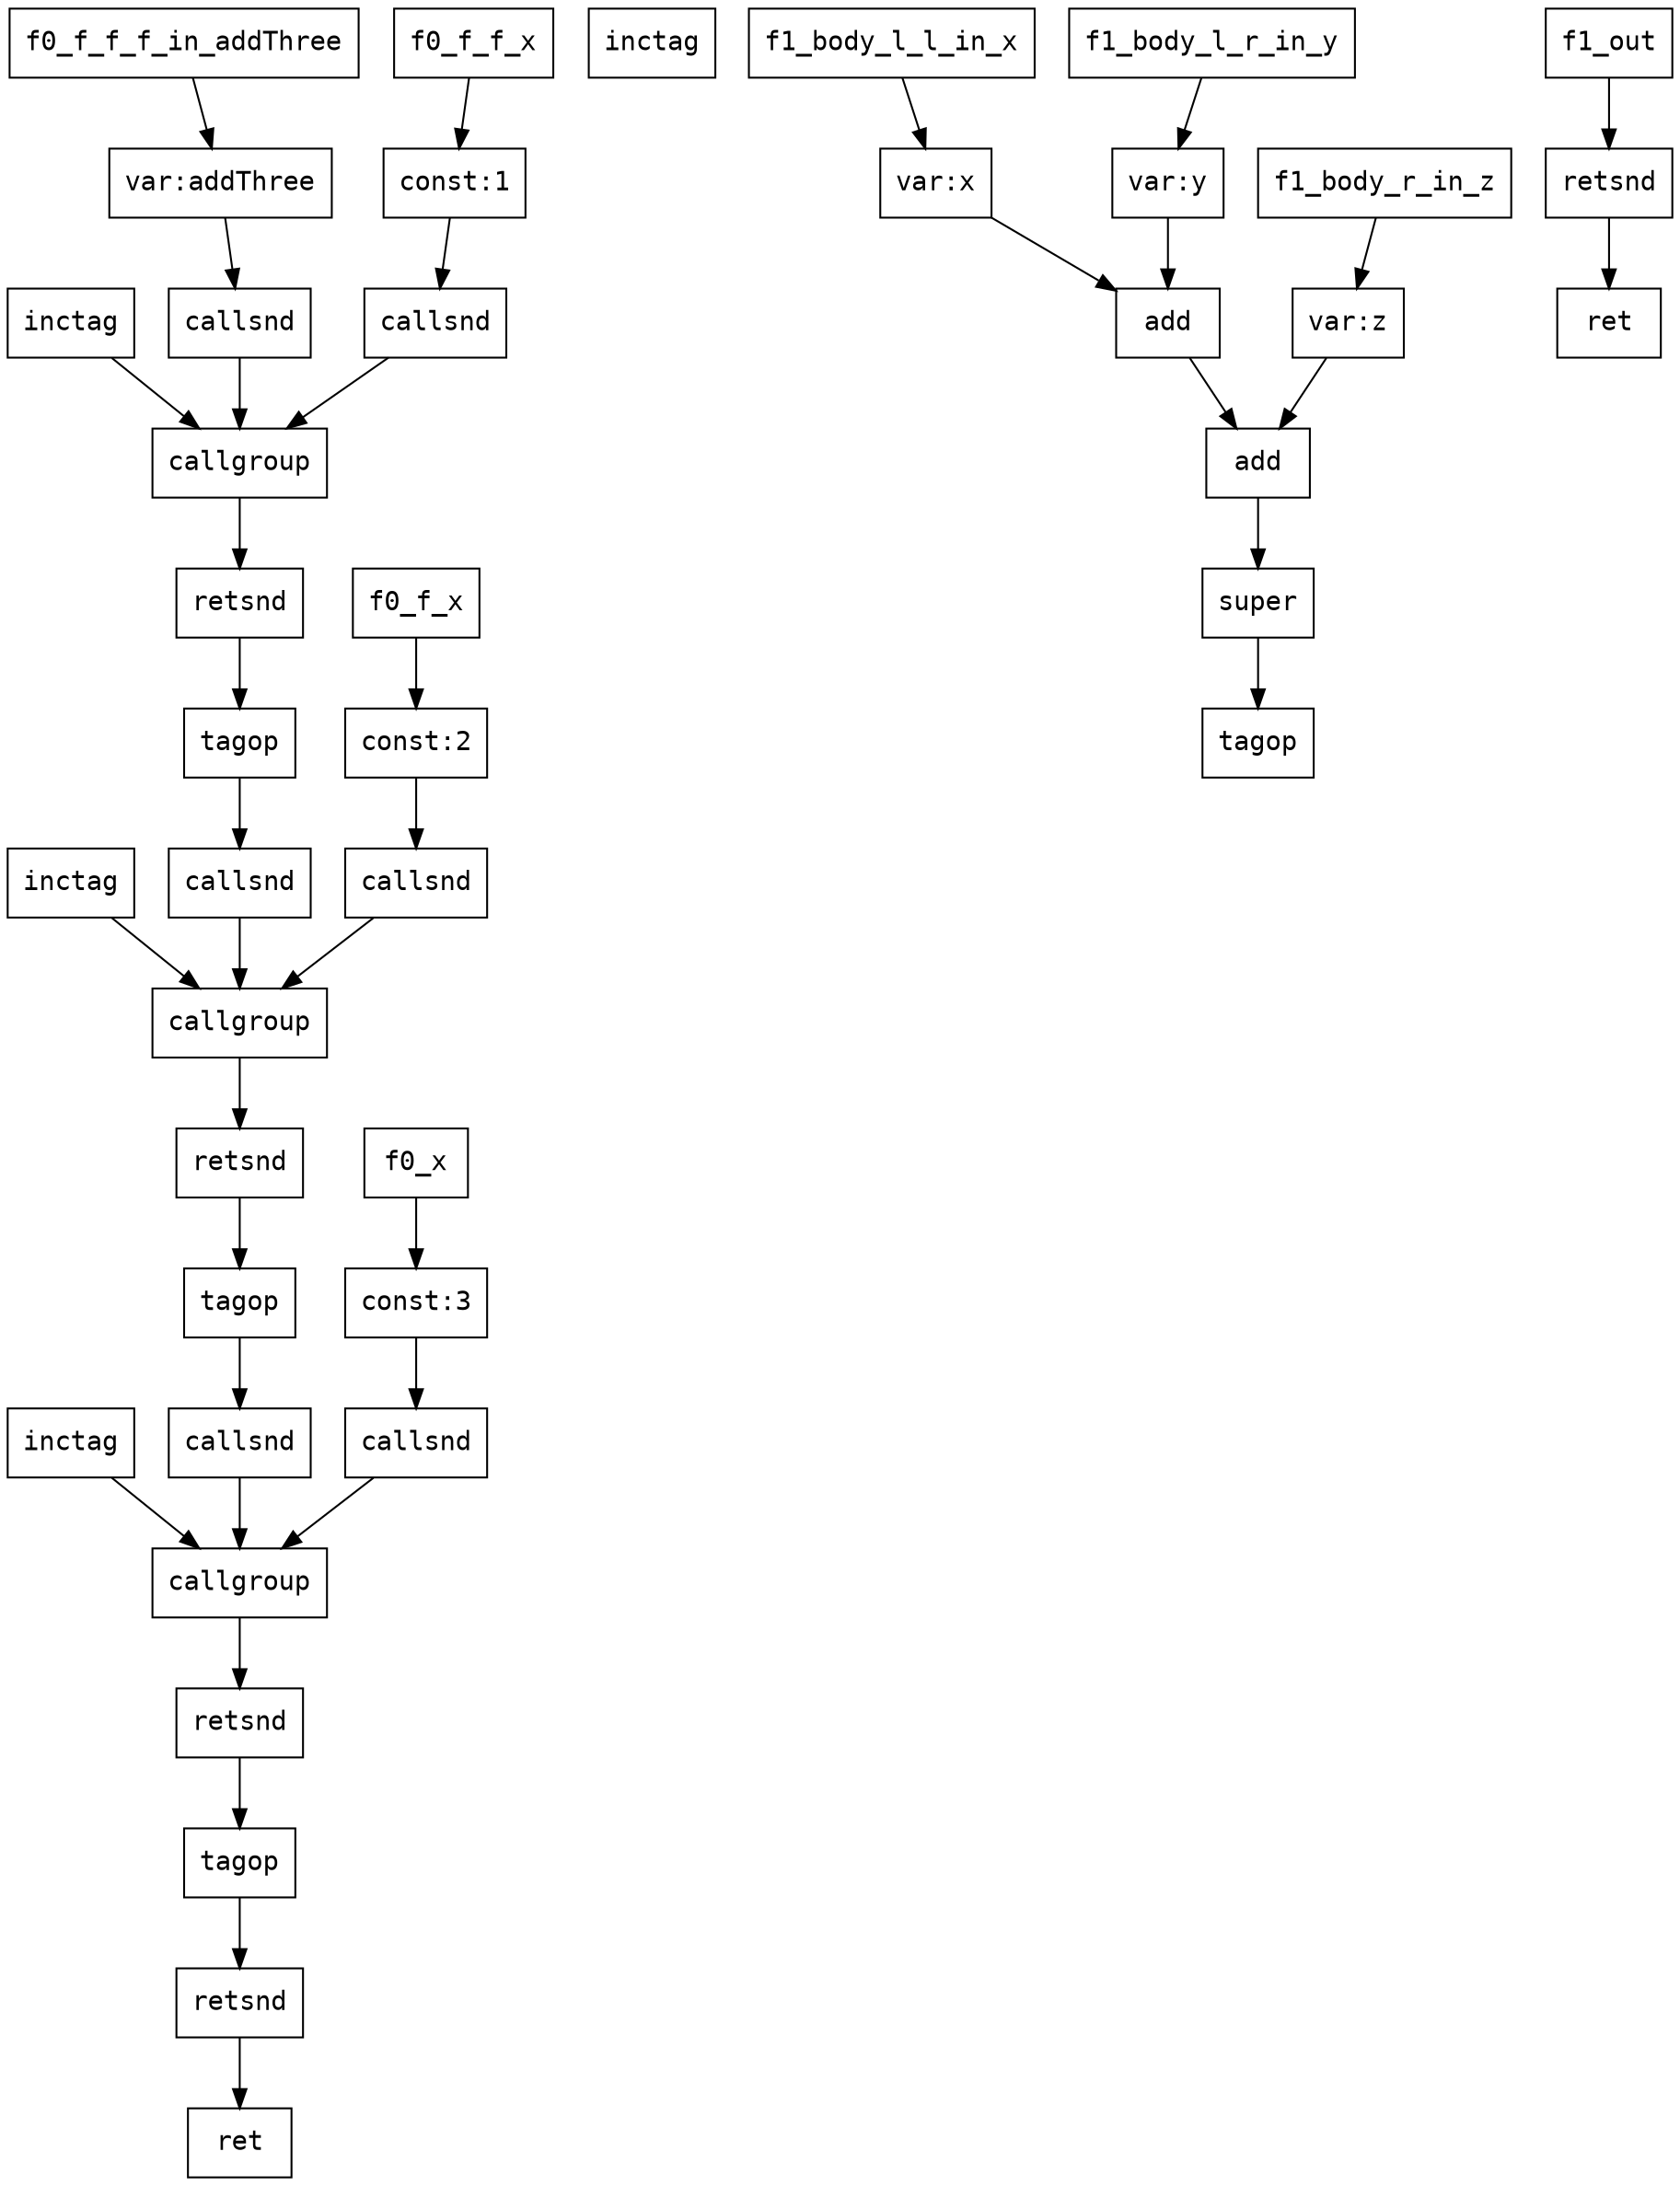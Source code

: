 digraph Dataflow {
  node [shape=record, fontname="Courier"];
  f0_inctag [label="inctag"];
  f0_inctag [label="inctag"];
  f0_f_inctag [label="inctag"];
  f0_f_f_inctag [label="inctag"];
  f0_f_f_f_out [label="var:addThree"];
  f0_f_f_f_in_addThree -> f0_f_f_f_out;
  f0_f_f_x_out [label="const:1"];
  f0_f_f_x -> f0_f_f_x_out;
  f0_f_f_cg [label="callgroup"];
  f0_f_f_inctag -> f0_f_f_cg;
  f0_f_f_cg_snd1 [label="callsnd"];
  f0_f_f_f_out -> f0_f_f_cg_snd1;
  f0_f_f_cg_snd1 -> f0_f_f_cg;
  f0_f_f_cg_snd2 [label="callsnd"];
  f0_f_f_x_out -> f0_f_f_cg_snd2;
  f0_f_f_cg_snd2 -> f0_f_f_cg;
  f0_f_f_cg_retsnd [label="retsnd"];
  f0_f_f_cg -> f0_f_f_cg_retsnd;
  f0_f_f_out [label="tagop"];
  f0_f_f_cg_retsnd -> f0_f_f_out;
  f0_f_x_out [label="const:2"];
  f0_f_x -> f0_f_x_out;
  f0_f_cg [label="callgroup"];
  f0_f_inctag -> f0_f_cg;
  f0_f_cg_snd1 [label="callsnd"];
  f0_f_f_out -> f0_f_cg_snd1;
  f0_f_cg_snd1 -> f0_f_cg;
  f0_f_cg_snd2 [label="callsnd"];
  f0_f_x_out -> f0_f_cg_snd2;
  f0_f_cg_snd2 -> f0_f_cg;
  f0_f_cg_retsnd [label="retsnd"];
  f0_f_cg -> f0_f_cg_retsnd;
  f0_f_out [label="tagop"];
  f0_f_cg_retsnd -> f0_f_out;
  f0_x_out [label="const:3"];
  f0_x -> f0_x_out;
  f0_cg [label="callgroup"];
  f0_inctag -> f0_cg;
  f0_cg_snd1 [label="callsnd"];
  f0_f_out -> f0_cg_snd1;
  f0_cg_snd1 -> f0_cg;
  f0_cg_snd2 [label="callsnd"];
  f0_x_out -> f0_cg_snd2;
  f0_cg_snd2 -> f0_cg;
  f0_cg_retsnd [label="retsnd"];
  f0_cg -> f0_cg_retsnd;
  f0_out [label="tagop"];
  f0_cg_retsnd -> f0_out;
  f0_retsnd [label="retsnd"];
  f0_out -> f0_retsnd;
  f0_ret [label="ret"];
  f0_retsnd -> f0_ret;
  f1_inctag [label="inctag"];
  f1 [label="super"];
  f1_tagop [label="tagop"];
  f1 -> f1_tagop;
  f1_body_l_l_out [label="var:x"];
  f1_body_l_l_in_x -> f1_body_l_l_out;
  f1_body_l_r_out [label="var:y"];
  f1_body_l_r_in_y -> f1_body_l_r_out;
  f1_body_l_out [label="add"];
  f1_body_l_l_out -> f1_body_l_out;
  f1_body_l_r_out -> f1_body_l_out;
  f1_body_r_out [label="var:z"];
  f1_body_r_in_z -> f1_body_r_out;
  f1_body_out [label="add"];
  f1_body_l_out -> f1_body_out;
  f1_body_r_out -> f1_body_out;
  f1_body_out -> f1;
  f1_retsnd [label="retsnd"];
  f1_out -> f1_retsnd;
  f1_ret [label="ret"];
  f1_retsnd -> f1_ret;
}
